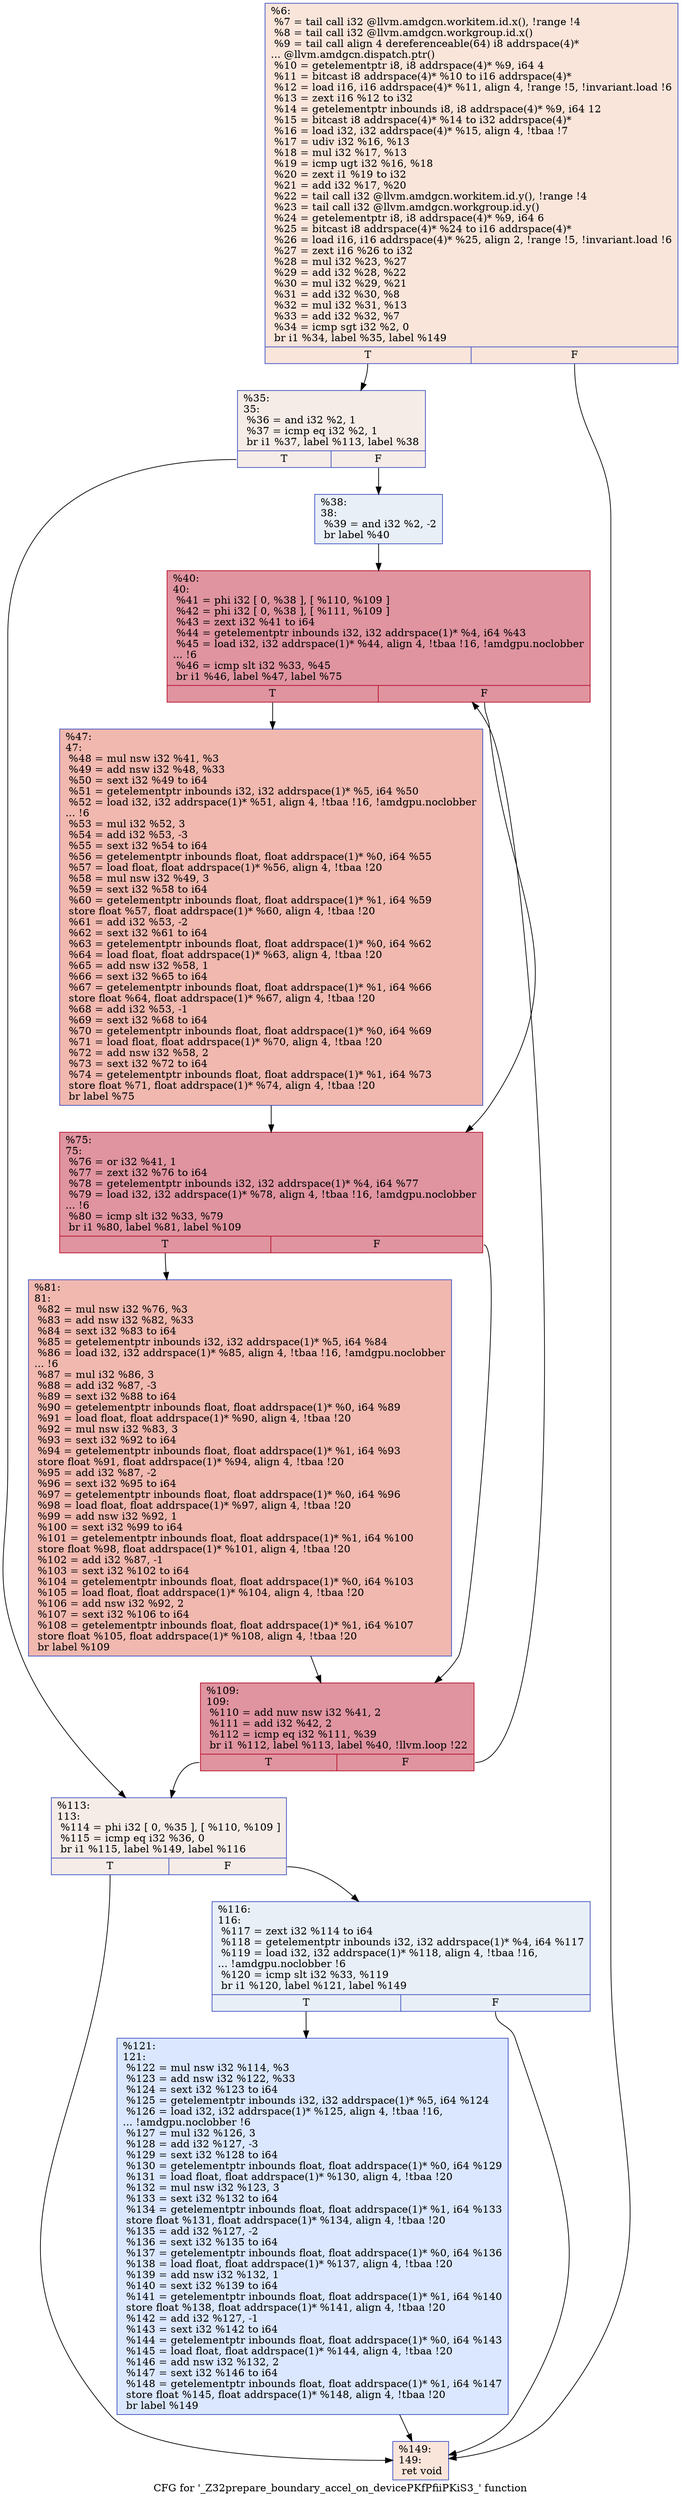digraph "CFG for '_Z32prepare_boundary_accel_on_devicePKfPfiiPKiS3_' function" {
	label="CFG for '_Z32prepare_boundary_accel_on_devicePKfPfiiPKiS3_' function";

	Node0x5085e70 [shape=record,color="#3d50c3ff", style=filled, fillcolor="#f4c5ad70",label="{%6:\l  %7 = tail call i32 @llvm.amdgcn.workitem.id.x(), !range !4\l  %8 = tail call i32 @llvm.amdgcn.workgroup.id.x()\l  %9 = tail call align 4 dereferenceable(64) i8 addrspace(4)*\l... @llvm.amdgcn.dispatch.ptr()\l  %10 = getelementptr i8, i8 addrspace(4)* %9, i64 4\l  %11 = bitcast i8 addrspace(4)* %10 to i16 addrspace(4)*\l  %12 = load i16, i16 addrspace(4)* %11, align 4, !range !5, !invariant.load !6\l  %13 = zext i16 %12 to i32\l  %14 = getelementptr inbounds i8, i8 addrspace(4)* %9, i64 12\l  %15 = bitcast i8 addrspace(4)* %14 to i32 addrspace(4)*\l  %16 = load i32, i32 addrspace(4)* %15, align 4, !tbaa !7\l  %17 = udiv i32 %16, %13\l  %18 = mul i32 %17, %13\l  %19 = icmp ugt i32 %16, %18\l  %20 = zext i1 %19 to i32\l  %21 = add i32 %17, %20\l  %22 = tail call i32 @llvm.amdgcn.workitem.id.y(), !range !4\l  %23 = tail call i32 @llvm.amdgcn.workgroup.id.y()\l  %24 = getelementptr i8, i8 addrspace(4)* %9, i64 6\l  %25 = bitcast i8 addrspace(4)* %24 to i16 addrspace(4)*\l  %26 = load i16, i16 addrspace(4)* %25, align 2, !range !5, !invariant.load !6\l  %27 = zext i16 %26 to i32\l  %28 = mul i32 %23, %27\l  %29 = add i32 %28, %22\l  %30 = mul i32 %29, %21\l  %31 = add i32 %30, %8\l  %32 = mul i32 %31, %13\l  %33 = add i32 %32, %7\l  %34 = icmp sgt i32 %2, 0\l  br i1 %34, label %35, label %149\l|{<s0>T|<s1>F}}"];
	Node0x5085e70:s0 -> Node0x5087ef0;
	Node0x5085e70:s1 -> Node0x5089ff0;
	Node0x5087ef0 [shape=record,color="#3d50c3ff", style=filled, fillcolor="#ead5c970",label="{%35:\l35:                                               \l  %36 = and i32 %2, 1\l  %37 = icmp eq i32 %2, 1\l  br i1 %37, label %113, label %38\l|{<s0>T|<s1>F}}"];
	Node0x5087ef0:s0 -> Node0x508a250;
	Node0x5087ef0:s1 -> Node0x508a2a0;
	Node0x508a2a0 [shape=record,color="#3d50c3ff", style=filled, fillcolor="#cedaeb70",label="{%38:\l38:                                               \l  %39 = and i32 %2, -2\l  br label %40\l}"];
	Node0x508a2a0 -> Node0x508a4a0;
	Node0x508a4a0 [shape=record,color="#b70d28ff", style=filled, fillcolor="#b70d2870",label="{%40:\l40:                                               \l  %41 = phi i32 [ 0, %38 ], [ %110, %109 ]\l  %42 = phi i32 [ 0, %38 ], [ %111, %109 ]\l  %43 = zext i32 %41 to i64\l  %44 = getelementptr inbounds i32, i32 addrspace(1)* %4, i64 %43\l  %45 = load i32, i32 addrspace(1)* %44, align 4, !tbaa !16, !amdgpu.noclobber\l... !6\l  %46 = icmp slt i32 %33, %45\l  br i1 %46, label %47, label %75\l|{<s0>T|<s1>F}}"];
	Node0x508a4a0:s0 -> Node0x508abf0;
	Node0x508a4a0:s1 -> Node0x508ac80;
	Node0x508abf0 [shape=record,color="#3d50c3ff", style=filled, fillcolor="#dc5d4a70",label="{%47:\l47:                                               \l  %48 = mul nsw i32 %41, %3\l  %49 = add nsw i32 %48, %33\l  %50 = sext i32 %49 to i64\l  %51 = getelementptr inbounds i32, i32 addrspace(1)* %5, i64 %50\l  %52 = load i32, i32 addrspace(1)* %51, align 4, !tbaa !16, !amdgpu.noclobber\l... !6\l  %53 = mul i32 %52, 3\l  %54 = add i32 %53, -3\l  %55 = sext i32 %54 to i64\l  %56 = getelementptr inbounds float, float addrspace(1)* %0, i64 %55\l  %57 = load float, float addrspace(1)* %56, align 4, !tbaa !20\l  %58 = mul nsw i32 %49, 3\l  %59 = sext i32 %58 to i64\l  %60 = getelementptr inbounds float, float addrspace(1)* %1, i64 %59\l  store float %57, float addrspace(1)* %60, align 4, !tbaa !20\l  %61 = add i32 %53, -2\l  %62 = sext i32 %61 to i64\l  %63 = getelementptr inbounds float, float addrspace(1)* %0, i64 %62\l  %64 = load float, float addrspace(1)* %63, align 4, !tbaa !20\l  %65 = add nsw i32 %58, 1\l  %66 = sext i32 %65 to i64\l  %67 = getelementptr inbounds float, float addrspace(1)* %1, i64 %66\l  store float %64, float addrspace(1)* %67, align 4, !tbaa !20\l  %68 = add i32 %53, -1\l  %69 = sext i32 %68 to i64\l  %70 = getelementptr inbounds float, float addrspace(1)* %0, i64 %69\l  %71 = load float, float addrspace(1)* %70, align 4, !tbaa !20\l  %72 = add nsw i32 %58, 2\l  %73 = sext i32 %72 to i64\l  %74 = getelementptr inbounds float, float addrspace(1)* %1, i64 %73\l  store float %71, float addrspace(1)* %74, align 4, !tbaa !20\l  br label %75\l}"];
	Node0x508abf0 -> Node0x508ac80;
	Node0x508ac80 [shape=record,color="#b70d28ff", style=filled, fillcolor="#b70d2870",label="{%75:\l75:                                               \l  %76 = or i32 %41, 1\l  %77 = zext i32 %76 to i64\l  %78 = getelementptr inbounds i32, i32 addrspace(1)* %4, i64 %77\l  %79 = load i32, i32 addrspace(1)* %78, align 4, !tbaa !16, !amdgpu.noclobber\l... !6\l  %80 = icmp slt i32 %33, %79\l  br i1 %80, label %81, label %109\l|{<s0>T|<s1>F}}"];
	Node0x508ac80:s0 -> Node0x508d0e0;
	Node0x508ac80:s1 -> Node0x508a590;
	Node0x508d0e0 [shape=record,color="#3d50c3ff", style=filled, fillcolor="#dc5d4a70",label="{%81:\l81:                                               \l  %82 = mul nsw i32 %76, %3\l  %83 = add nsw i32 %82, %33\l  %84 = sext i32 %83 to i64\l  %85 = getelementptr inbounds i32, i32 addrspace(1)* %5, i64 %84\l  %86 = load i32, i32 addrspace(1)* %85, align 4, !tbaa !16, !amdgpu.noclobber\l... !6\l  %87 = mul i32 %86, 3\l  %88 = add i32 %87, -3\l  %89 = sext i32 %88 to i64\l  %90 = getelementptr inbounds float, float addrspace(1)* %0, i64 %89\l  %91 = load float, float addrspace(1)* %90, align 4, !tbaa !20\l  %92 = mul nsw i32 %83, 3\l  %93 = sext i32 %92 to i64\l  %94 = getelementptr inbounds float, float addrspace(1)* %1, i64 %93\l  store float %91, float addrspace(1)* %94, align 4, !tbaa !20\l  %95 = add i32 %87, -2\l  %96 = sext i32 %95 to i64\l  %97 = getelementptr inbounds float, float addrspace(1)* %0, i64 %96\l  %98 = load float, float addrspace(1)* %97, align 4, !tbaa !20\l  %99 = add nsw i32 %92, 1\l  %100 = sext i32 %99 to i64\l  %101 = getelementptr inbounds float, float addrspace(1)* %1, i64 %100\l  store float %98, float addrspace(1)* %101, align 4, !tbaa !20\l  %102 = add i32 %87, -1\l  %103 = sext i32 %102 to i64\l  %104 = getelementptr inbounds float, float addrspace(1)* %0, i64 %103\l  %105 = load float, float addrspace(1)* %104, align 4, !tbaa !20\l  %106 = add nsw i32 %92, 2\l  %107 = sext i32 %106 to i64\l  %108 = getelementptr inbounds float, float addrspace(1)* %1, i64 %107\l  store float %105, float addrspace(1)* %108, align 4, !tbaa !20\l  br label %109\l}"];
	Node0x508d0e0 -> Node0x508a590;
	Node0x508a590 [shape=record,color="#b70d28ff", style=filled, fillcolor="#b70d2870",label="{%109:\l109:                                              \l  %110 = add nuw nsw i32 %41, 2\l  %111 = add i32 %42, 2\l  %112 = icmp eq i32 %111, %39\l  br i1 %112, label %113, label %40, !llvm.loop !22\l|{<s0>T|<s1>F}}"];
	Node0x508a590:s0 -> Node0x508a250;
	Node0x508a590:s1 -> Node0x508a4a0;
	Node0x508a250 [shape=record,color="#3d50c3ff", style=filled, fillcolor="#ead5c970",label="{%113:\l113:                                              \l  %114 = phi i32 [ 0, %35 ], [ %110, %109 ]\l  %115 = icmp eq i32 %36, 0\l  br i1 %115, label %149, label %116\l|{<s0>T|<s1>F}}"];
	Node0x508a250:s0 -> Node0x5089ff0;
	Node0x508a250:s1 -> Node0x508e6a0;
	Node0x508e6a0 [shape=record,color="#3d50c3ff", style=filled, fillcolor="#cedaeb70",label="{%116:\l116:                                              \l  %117 = zext i32 %114 to i64\l  %118 = getelementptr inbounds i32, i32 addrspace(1)* %4, i64 %117\l  %119 = load i32, i32 addrspace(1)* %118, align 4, !tbaa !16,\l... !amdgpu.noclobber !6\l  %120 = icmp slt i32 %33, %119\l  br i1 %120, label %121, label %149\l|{<s0>T|<s1>F}}"];
	Node0x508e6a0:s0 -> Node0x508e9b0;
	Node0x508e6a0:s1 -> Node0x5089ff0;
	Node0x508e9b0 [shape=record,color="#3d50c3ff", style=filled, fillcolor="#abc8fd70",label="{%121:\l121:                                              \l  %122 = mul nsw i32 %114, %3\l  %123 = add nsw i32 %122, %33\l  %124 = sext i32 %123 to i64\l  %125 = getelementptr inbounds i32, i32 addrspace(1)* %5, i64 %124\l  %126 = load i32, i32 addrspace(1)* %125, align 4, !tbaa !16,\l... !amdgpu.noclobber !6\l  %127 = mul i32 %126, 3\l  %128 = add i32 %127, -3\l  %129 = sext i32 %128 to i64\l  %130 = getelementptr inbounds float, float addrspace(1)* %0, i64 %129\l  %131 = load float, float addrspace(1)* %130, align 4, !tbaa !20\l  %132 = mul nsw i32 %123, 3\l  %133 = sext i32 %132 to i64\l  %134 = getelementptr inbounds float, float addrspace(1)* %1, i64 %133\l  store float %131, float addrspace(1)* %134, align 4, !tbaa !20\l  %135 = add i32 %127, -2\l  %136 = sext i32 %135 to i64\l  %137 = getelementptr inbounds float, float addrspace(1)* %0, i64 %136\l  %138 = load float, float addrspace(1)* %137, align 4, !tbaa !20\l  %139 = add nsw i32 %132, 1\l  %140 = sext i32 %139 to i64\l  %141 = getelementptr inbounds float, float addrspace(1)* %1, i64 %140\l  store float %138, float addrspace(1)* %141, align 4, !tbaa !20\l  %142 = add i32 %127, -1\l  %143 = sext i32 %142 to i64\l  %144 = getelementptr inbounds float, float addrspace(1)* %0, i64 %143\l  %145 = load float, float addrspace(1)* %144, align 4, !tbaa !20\l  %146 = add nsw i32 %132, 2\l  %147 = sext i32 %146 to i64\l  %148 = getelementptr inbounds float, float addrspace(1)* %1, i64 %147\l  store float %145, float addrspace(1)* %148, align 4, !tbaa !20\l  br label %149\l}"];
	Node0x508e9b0 -> Node0x5089ff0;
	Node0x5089ff0 [shape=record,color="#3d50c3ff", style=filled, fillcolor="#f4c5ad70",label="{%149:\l149:                                              \l  ret void\l}"];
}
